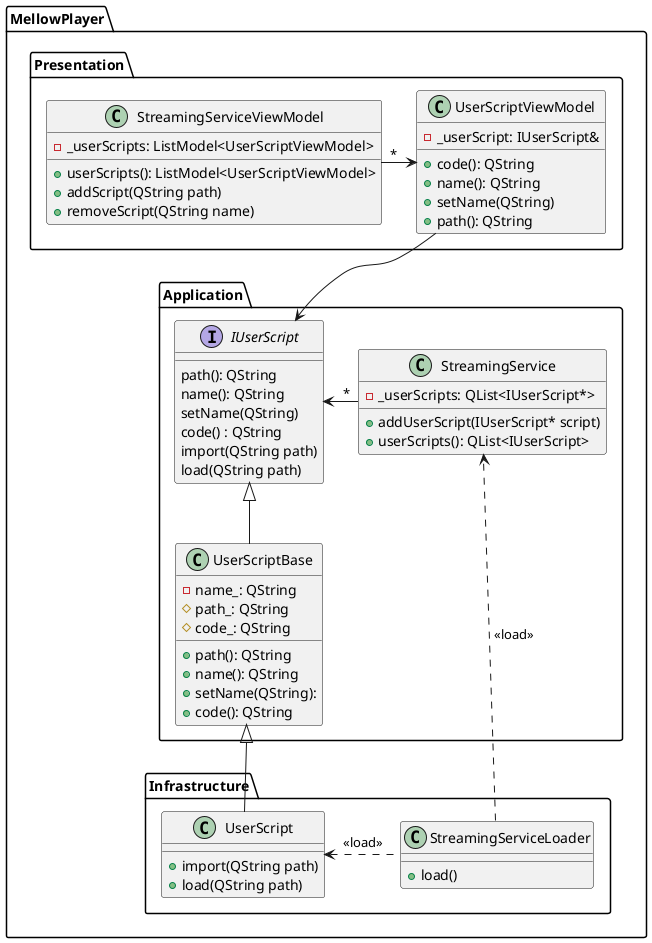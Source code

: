 @startuml

namespace MellowPlayer.Application {

interface IUserScript {
    path(): QString
    name(): QString
    setName(QString)
    code() : QString
    import(QString path)
    load(QString path)
}

class UserScriptBase {
    - name_: QString
    # path_: QString
    # code_: QString
    + path(): QString
    + name(): QString
    + setName(QString):
    + code(): QString
}

IUserScript <|-- UserScriptBase

class StreamingService {
    - _userScripts: QList<IUserScript*>
    + addUserScript(IUserScript* script)
    + userScripts(): QList<IUserScript>
}

StreamingService "*" -> IUserScript

}

namespace MellowPlayer.Infrastructure {

class UserScript {
    + import(QString path)
    + load(QString path)
}

MellowPlayer.Application.UserScriptBase <|-- UserScript

class StreamingServiceLoader {
    + load()
}

StreamingServiceLoader .left..> UserScript: <<load>>
StreamingServiceLoader .> MellowPlayer.Application.StreamingService: <<load>>

}

namespace MellowPlayer.Presentation {
    class UserScriptViewModel {
        - _userScript: IUserScript&
        + code(): QString
        + name(): QString
        + setName(QString)
        + path(): QString
    }

    class StreamingServiceViewModel {
        - _userScripts: ListModel<UserScriptViewModel>
        + userScripts(): ListModel<UserScriptViewModel>
        + addScript(QString path)
        + removeScript(QString name)
    }

    UserScriptViewModel --> MellowPlayer.Application.IUserScript
    StreamingServiceViewModel "*" -> UserScriptViewModel
}

@enduml
